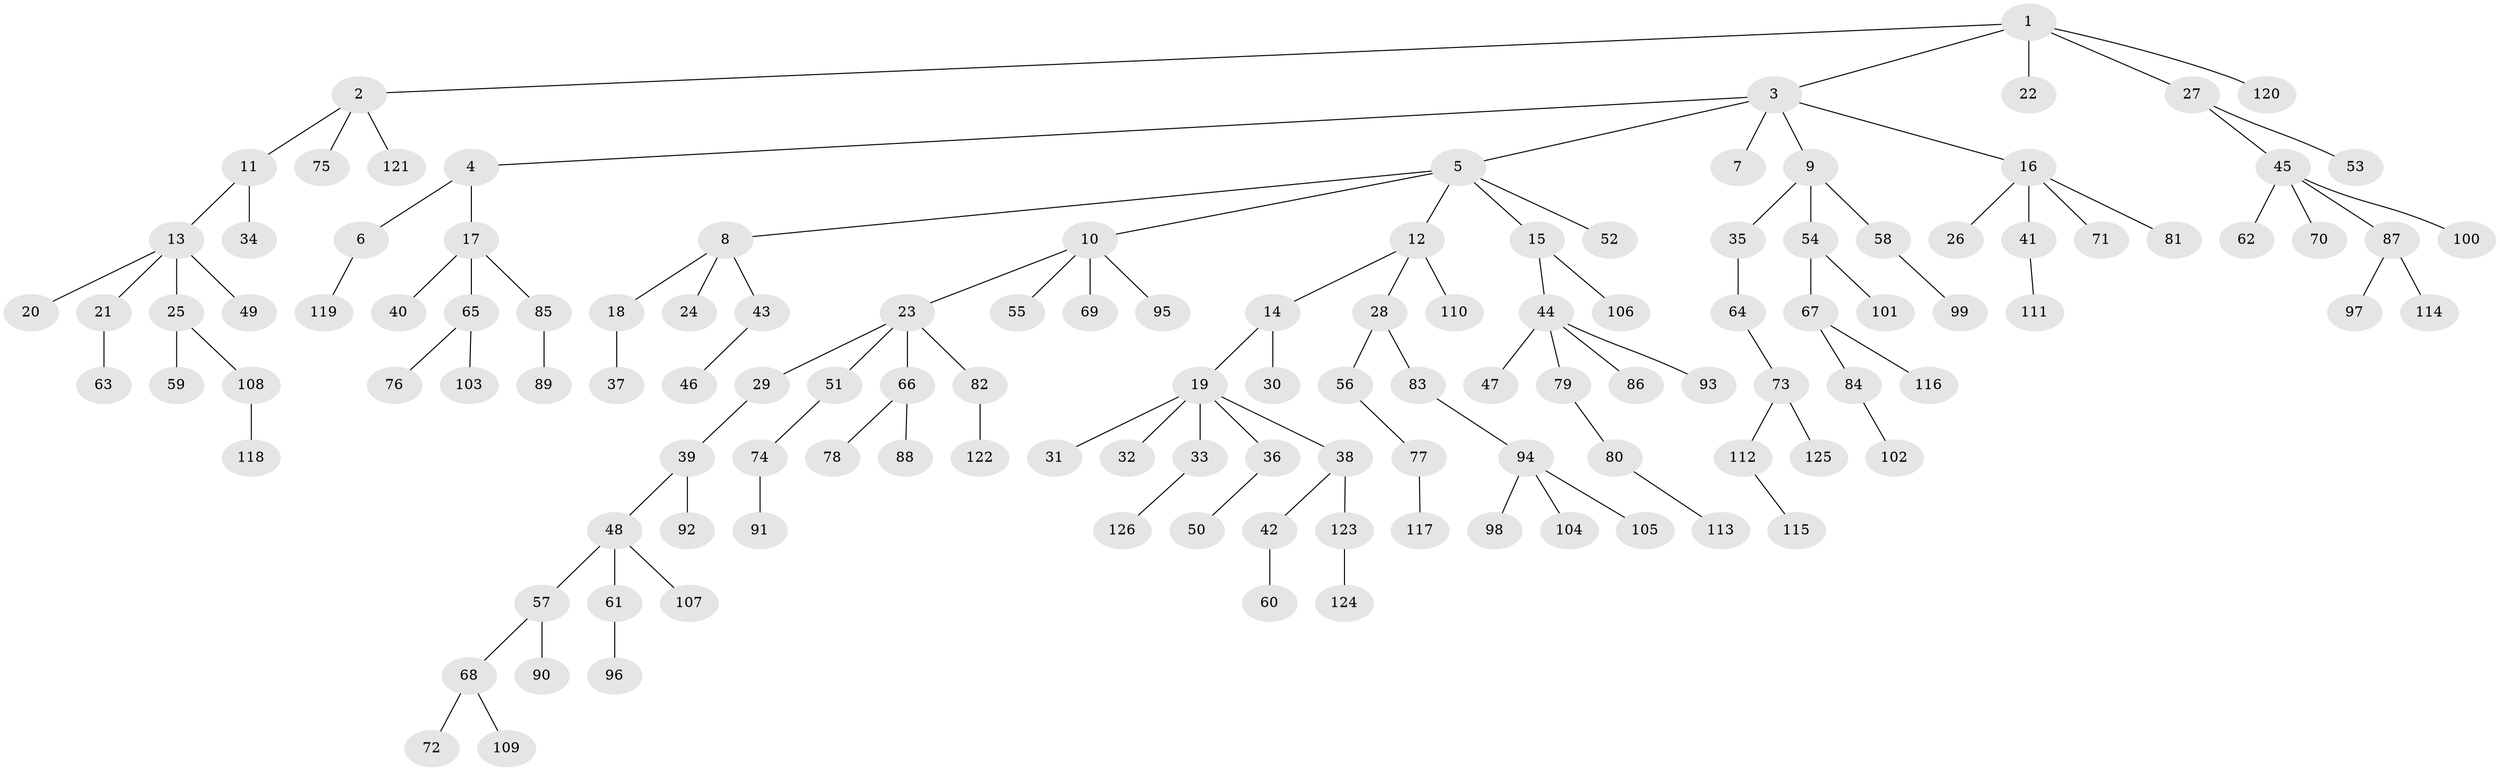 // Generated by graph-tools (version 1.1) at 2025/52/03/09/25 04:52:58]
// undirected, 126 vertices, 125 edges
graph export_dot {
graph [start="1"]
  node [color=gray90,style=filled];
  1;
  2;
  3;
  4;
  5;
  6;
  7;
  8;
  9;
  10;
  11;
  12;
  13;
  14;
  15;
  16;
  17;
  18;
  19;
  20;
  21;
  22;
  23;
  24;
  25;
  26;
  27;
  28;
  29;
  30;
  31;
  32;
  33;
  34;
  35;
  36;
  37;
  38;
  39;
  40;
  41;
  42;
  43;
  44;
  45;
  46;
  47;
  48;
  49;
  50;
  51;
  52;
  53;
  54;
  55;
  56;
  57;
  58;
  59;
  60;
  61;
  62;
  63;
  64;
  65;
  66;
  67;
  68;
  69;
  70;
  71;
  72;
  73;
  74;
  75;
  76;
  77;
  78;
  79;
  80;
  81;
  82;
  83;
  84;
  85;
  86;
  87;
  88;
  89;
  90;
  91;
  92;
  93;
  94;
  95;
  96;
  97;
  98;
  99;
  100;
  101;
  102;
  103;
  104;
  105;
  106;
  107;
  108;
  109;
  110;
  111;
  112;
  113;
  114;
  115;
  116;
  117;
  118;
  119;
  120;
  121;
  122;
  123;
  124;
  125;
  126;
  1 -- 2;
  1 -- 3;
  1 -- 22;
  1 -- 27;
  1 -- 120;
  2 -- 11;
  2 -- 75;
  2 -- 121;
  3 -- 4;
  3 -- 5;
  3 -- 7;
  3 -- 9;
  3 -- 16;
  4 -- 6;
  4 -- 17;
  5 -- 8;
  5 -- 10;
  5 -- 12;
  5 -- 15;
  5 -- 52;
  6 -- 119;
  8 -- 18;
  8 -- 24;
  8 -- 43;
  9 -- 35;
  9 -- 54;
  9 -- 58;
  10 -- 23;
  10 -- 55;
  10 -- 69;
  10 -- 95;
  11 -- 13;
  11 -- 34;
  12 -- 14;
  12 -- 28;
  12 -- 110;
  13 -- 20;
  13 -- 21;
  13 -- 25;
  13 -- 49;
  14 -- 19;
  14 -- 30;
  15 -- 44;
  15 -- 106;
  16 -- 26;
  16 -- 41;
  16 -- 71;
  16 -- 81;
  17 -- 40;
  17 -- 65;
  17 -- 85;
  18 -- 37;
  19 -- 31;
  19 -- 32;
  19 -- 33;
  19 -- 36;
  19 -- 38;
  21 -- 63;
  23 -- 29;
  23 -- 51;
  23 -- 66;
  23 -- 82;
  25 -- 59;
  25 -- 108;
  27 -- 45;
  27 -- 53;
  28 -- 56;
  28 -- 83;
  29 -- 39;
  33 -- 126;
  35 -- 64;
  36 -- 50;
  38 -- 42;
  38 -- 123;
  39 -- 48;
  39 -- 92;
  41 -- 111;
  42 -- 60;
  43 -- 46;
  44 -- 47;
  44 -- 79;
  44 -- 86;
  44 -- 93;
  45 -- 62;
  45 -- 70;
  45 -- 87;
  45 -- 100;
  48 -- 57;
  48 -- 61;
  48 -- 107;
  51 -- 74;
  54 -- 67;
  54 -- 101;
  56 -- 77;
  57 -- 68;
  57 -- 90;
  58 -- 99;
  61 -- 96;
  64 -- 73;
  65 -- 76;
  65 -- 103;
  66 -- 78;
  66 -- 88;
  67 -- 84;
  67 -- 116;
  68 -- 72;
  68 -- 109;
  73 -- 112;
  73 -- 125;
  74 -- 91;
  77 -- 117;
  79 -- 80;
  80 -- 113;
  82 -- 122;
  83 -- 94;
  84 -- 102;
  85 -- 89;
  87 -- 97;
  87 -- 114;
  94 -- 98;
  94 -- 104;
  94 -- 105;
  108 -- 118;
  112 -- 115;
  123 -- 124;
}
